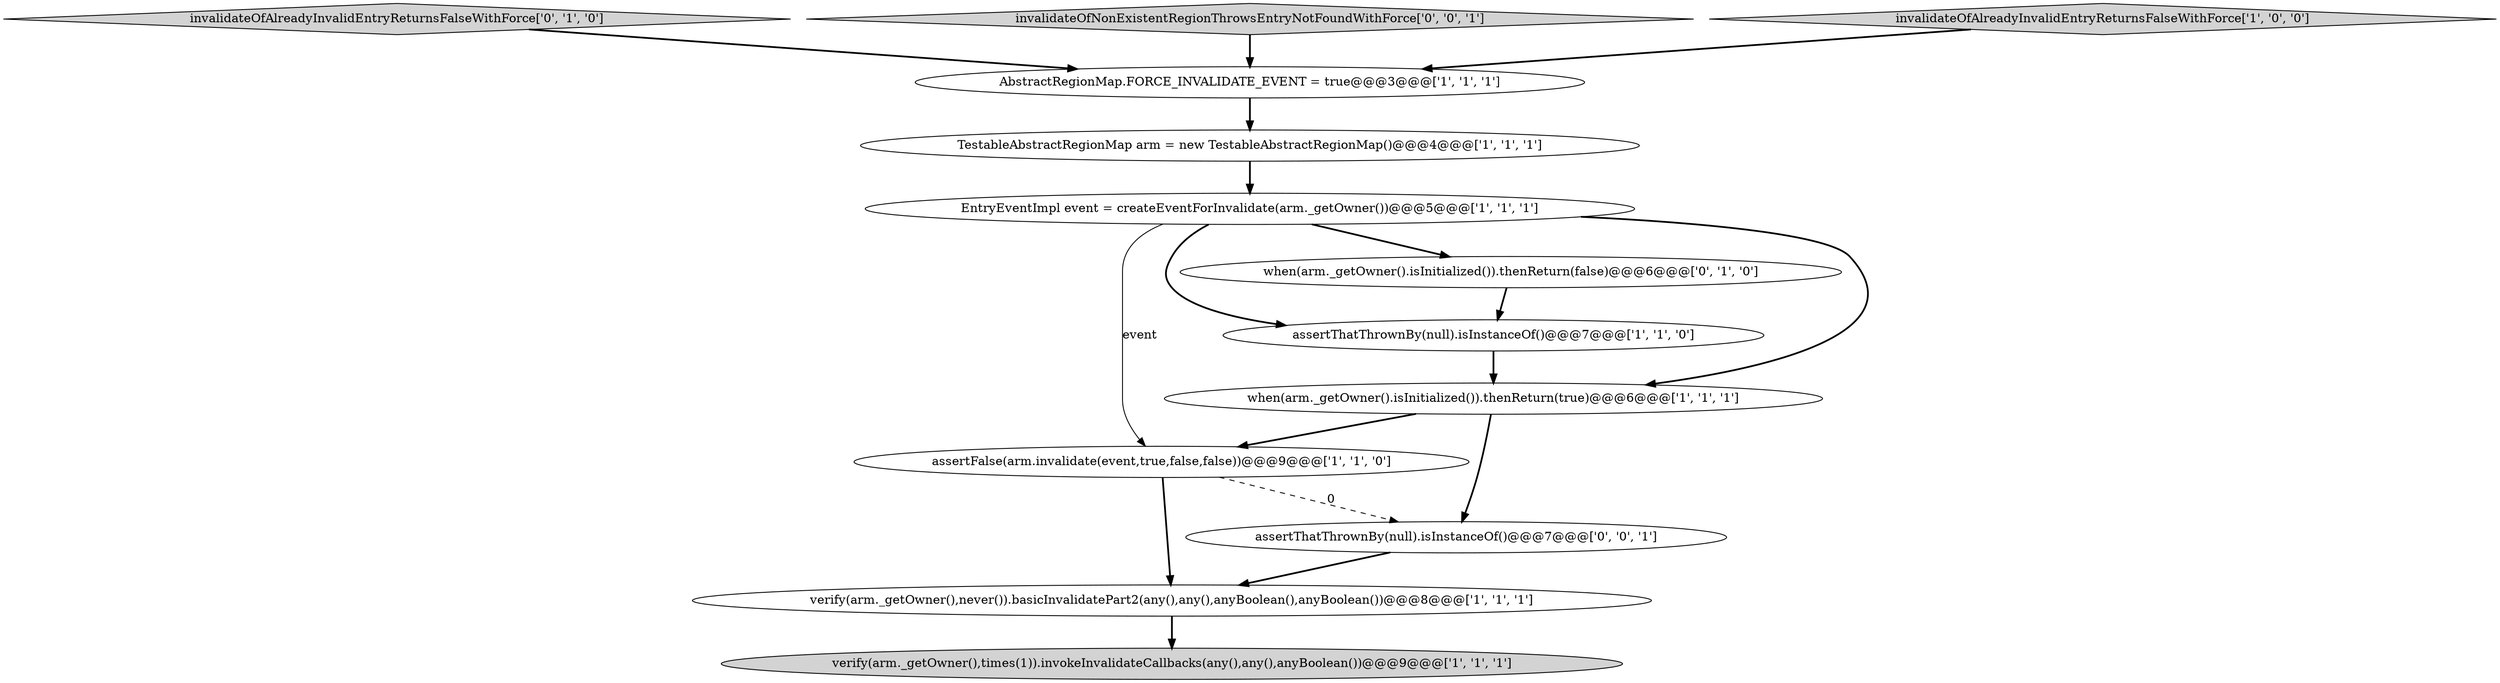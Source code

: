digraph {
10 [style = filled, label = "invalidateOfAlreadyInvalidEntryReturnsFalseWithForce['0', '1', '0']", fillcolor = lightgray, shape = diamond image = "AAA0AAABBB2BBB"];
7 [style = filled, label = "AbstractRegionMap.FORCE_INVALIDATE_EVENT = true@@@3@@@['1', '1', '1']", fillcolor = white, shape = ellipse image = "AAA0AAABBB1BBB"];
8 [style = filled, label = "assertFalse(arm.invalidate(event,true,false,false))@@@9@@@['1', '1', '0']", fillcolor = white, shape = ellipse image = "AAA0AAABBB1BBB"];
0 [style = filled, label = "EntryEventImpl event = createEventForInvalidate(arm._getOwner())@@@5@@@['1', '1', '1']", fillcolor = white, shape = ellipse image = "AAA0AAABBB1BBB"];
5 [style = filled, label = "assertThatThrownBy(null).isInstanceOf()@@@7@@@['1', '1', '0']", fillcolor = white, shape = ellipse image = "AAA0AAABBB1BBB"];
1 [style = filled, label = "verify(arm._getOwner(),times(1)).invokeInvalidateCallbacks(any(),any(),anyBoolean())@@@9@@@['1', '1', '1']", fillcolor = lightgray, shape = ellipse image = "AAA0AAABBB1BBB"];
6 [style = filled, label = "TestableAbstractRegionMap arm = new TestableAbstractRegionMap()@@@4@@@['1', '1', '1']", fillcolor = white, shape = ellipse image = "AAA0AAABBB1BBB"];
11 [style = filled, label = "assertThatThrownBy(null).isInstanceOf()@@@7@@@['0', '0', '1']", fillcolor = white, shape = ellipse image = "AAA0AAABBB3BBB"];
12 [style = filled, label = "invalidateOfNonExistentRegionThrowsEntryNotFoundWithForce['0', '0', '1']", fillcolor = lightgray, shape = diamond image = "AAA0AAABBB3BBB"];
4 [style = filled, label = "verify(arm._getOwner(),never()).basicInvalidatePart2(any(),any(),anyBoolean(),anyBoolean())@@@8@@@['1', '1', '1']", fillcolor = white, shape = ellipse image = "AAA0AAABBB1BBB"];
2 [style = filled, label = "invalidateOfAlreadyInvalidEntryReturnsFalseWithForce['1', '0', '0']", fillcolor = lightgray, shape = diamond image = "AAA0AAABBB1BBB"];
9 [style = filled, label = "when(arm._getOwner().isInitialized()).thenReturn(false)@@@6@@@['0', '1', '0']", fillcolor = white, shape = ellipse image = "AAA1AAABBB2BBB"];
3 [style = filled, label = "when(arm._getOwner().isInitialized()).thenReturn(true)@@@6@@@['1', '1', '1']", fillcolor = white, shape = ellipse image = "AAA0AAABBB1BBB"];
6->0 [style = bold, label=""];
0->9 [style = bold, label=""];
7->6 [style = bold, label=""];
10->7 [style = bold, label=""];
5->3 [style = bold, label=""];
12->7 [style = bold, label=""];
11->4 [style = bold, label=""];
0->8 [style = solid, label="event"];
0->5 [style = bold, label=""];
3->11 [style = bold, label=""];
8->11 [style = dashed, label="0"];
0->3 [style = bold, label=""];
9->5 [style = bold, label=""];
8->4 [style = bold, label=""];
3->8 [style = bold, label=""];
2->7 [style = bold, label=""];
4->1 [style = bold, label=""];
}
